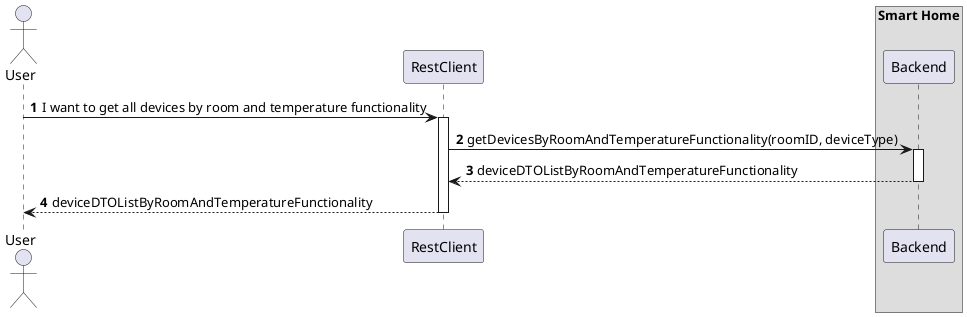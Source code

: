 @startuml
'https://plantuml.com/sequence-diagram

!pragma layout smetana

autonumber

actor "User" as User
participant "RestClient" as RC
box "Smart Home"
    participant "Backend" as BE
end box


User -> RC : I want to get all devices by room and temperature functionality
activate RC

RC -> BE : getDevicesByRoomAndTemperatureFunctionality(roomID, deviceType)
activate BE

BE --> RC : deviceDTOListByRoomAndTemperatureFunctionality
deactivate BE

RC --> User : deviceDTOListByRoomAndTemperatureFunctionality
deactivate RC

@enduml